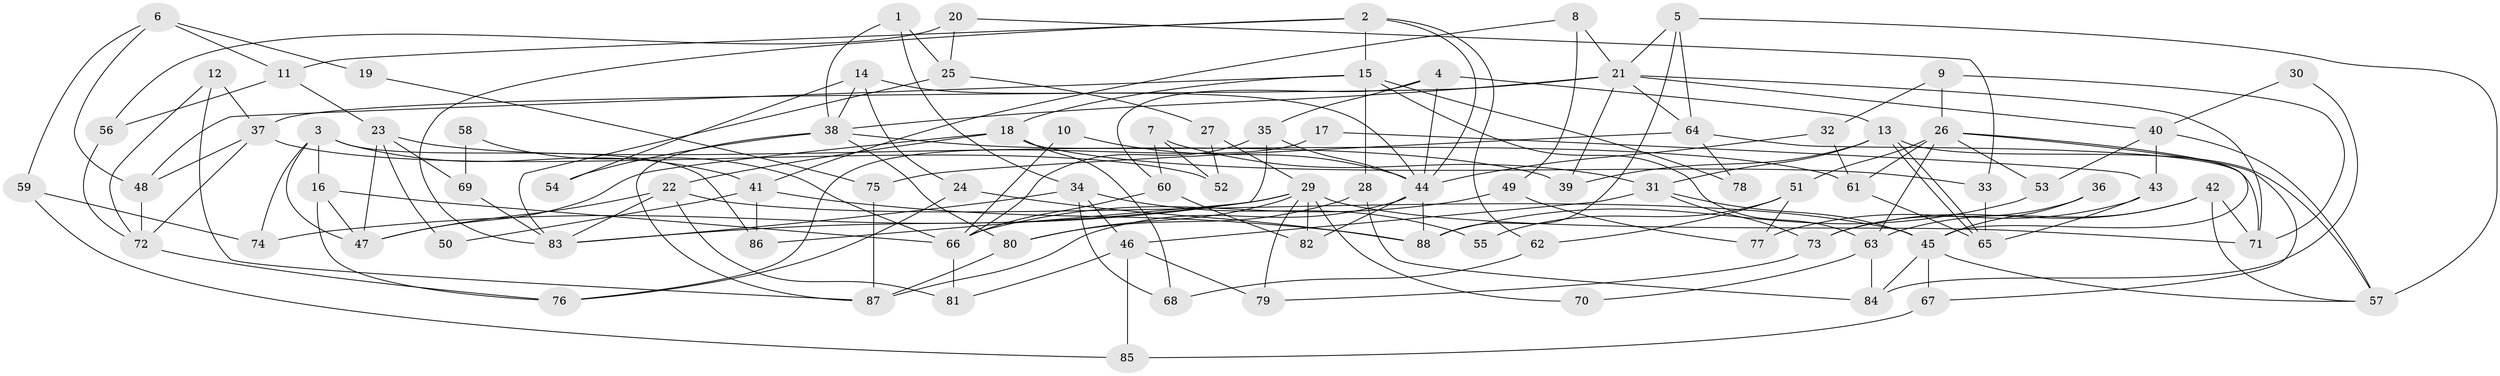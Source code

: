 // Generated by graph-tools (version 1.1) at 2025/01/03/09/25 03:01:59]
// undirected, 88 vertices, 176 edges
graph export_dot {
graph [start="1"]
  node [color=gray90,style=filled];
  1;
  2;
  3;
  4;
  5;
  6;
  7;
  8;
  9;
  10;
  11;
  12;
  13;
  14;
  15;
  16;
  17;
  18;
  19;
  20;
  21;
  22;
  23;
  24;
  25;
  26;
  27;
  28;
  29;
  30;
  31;
  32;
  33;
  34;
  35;
  36;
  37;
  38;
  39;
  40;
  41;
  42;
  43;
  44;
  45;
  46;
  47;
  48;
  49;
  50;
  51;
  52;
  53;
  54;
  55;
  56;
  57;
  58;
  59;
  60;
  61;
  62;
  63;
  64;
  65;
  66;
  67;
  68;
  69;
  70;
  71;
  72;
  73;
  74;
  75;
  76;
  77;
  78;
  79;
  80;
  81;
  82;
  83;
  84;
  85;
  86;
  87;
  88;
  1 -- 25;
  1 -- 38;
  1 -- 34;
  2 -- 15;
  2 -- 83;
  2 -- 11;
  2 -- 44;
  2 -- 62;
  3 -- 47;
  3 -- 74;
  3 -- 16;
  3 -- 41;
  3 -- 86;
  4 -- 13;
  4 -- 44;
  4 -- 35;
  4 -- 60;
  5 -- 21;
  5 -- 88;
  5 -- 57;
  5 -- 64;
  6 -- 11;
  6 -- 48;
  6 -- 19;
  6 -- 59;
  7 -- 60;
  7 -- 31;
  7 -- 52;
  8 -- 41;
  8 -- 49;
  8 -- 21;
  9 -- 71;
  9 -- 32;
  9 -- 26;
  10 -- 44;
  10 -- 66;
  11 -- 23;
  11 -- 56;
  12 -- 72;
  12 -- 87;
  12 -- 37;
  13 -- 65;
  13 -- 65;
  13 -- 57;
  13 -- 31;
  13 -- 39;
  14 -- 24;
  14 -- 44;
  14 -- 38;
  14 -- 54;
  15 -- 28;
  15 -- 48;
  15 -- 18;
  15 -- 63;
  15 -- 78;
  16 -- 47;
  16 -- 66;
  16 -- 76;
  17 -- 76;
  17 -- 43;
  18 -- 22;
  18 -- 33;
  18 -- 47;
  18 -- 68;
  19 -- 75;
  20 -- 25;
  20 -- 33;
  20 -- 56;
  21 -- 38;
  21 -- 37;
  21 -- 39;
  21 -- 40;
  21 -- 64;
  21 -- 71;
  22 -- 45;
  22 -- 83;
  22 -- 47;
  22 -- 81;
  23 -- 39;
  23 -- 47;
  23 -- 50;
  23 -- 69;
  24 -- 88;
  24 -- 76;
  25 -- 83;
  25 -- 27;
  26 -- 45;
  26 -- 51;
  26 -- 53;
  26 -- 61;
  26 -- 63;
  26 -- 67;
  27 -- 52;
  27 -- 29;
  28 -- 80;
  28 -- 84;
  29 -- 82;
  29 -- 71;
  29 -- 70;
  29 -- 74;
  29 -- 79;
  29 -- 80;
  29 -- 83;
  30 -- 84;
  30 -- 40;
  31 -- 46;
  31 -- 45;
  31 -- 73;
  32 -- 44;
  32 -- 61;
  33 -- 65;
  34 -- 46;
  34 -- 55;
  34 -- 68;
  34 -- 83;
  35 -- 86;
  35 -- 44;
  35 -- 66;
  36 -- 45;
  36 -- 73;
  37 -- 48;
  37 -- 52;
  37 -- 72;
  38 -- 87;
  38 -- 54;
  38 -- 61;
  38 -- 80;
  40 -- 57;
  40 -- 43;
  40 -- 53;
  41 -- 88;
  41 -- 50;
  41 -- 86;
  42 -- 71;
  42 -- 63;
  42 -- 57;
  42 -- 73;
  43 -- 65;
  43 -- 77;
  44 -- 82;
  44 -- 87;
  44 -- 88;
  45 -- 57;
  45 -- 67;
  45 -- 84;
  46 -- 81;
  46 -- 79;
  46 -- 85;
  48 -- 72;
  49 -- 66;
  49 -- 77;
  51 -- 62;
  51 -- 55;
  51 -- 77;
  53 -- 88;
  56 -- 72;
  58 -- 66;
  58 -- 69;
  59 -- 85;
  59 -- 74;
  60 -- 66;
  60 -- 82;
  61 -- 65;
  62 -- 68;
  63 -- 70;
  63 -- 84;
  64 -- 71;
  64 -- 75;
  64 -- 78;
  66 -- 81;
  67 -- 85;
  69 -- 83;
  72 -- 76;
  73 -- 79;
  75 -- 87;
  80 -- 87;
}
